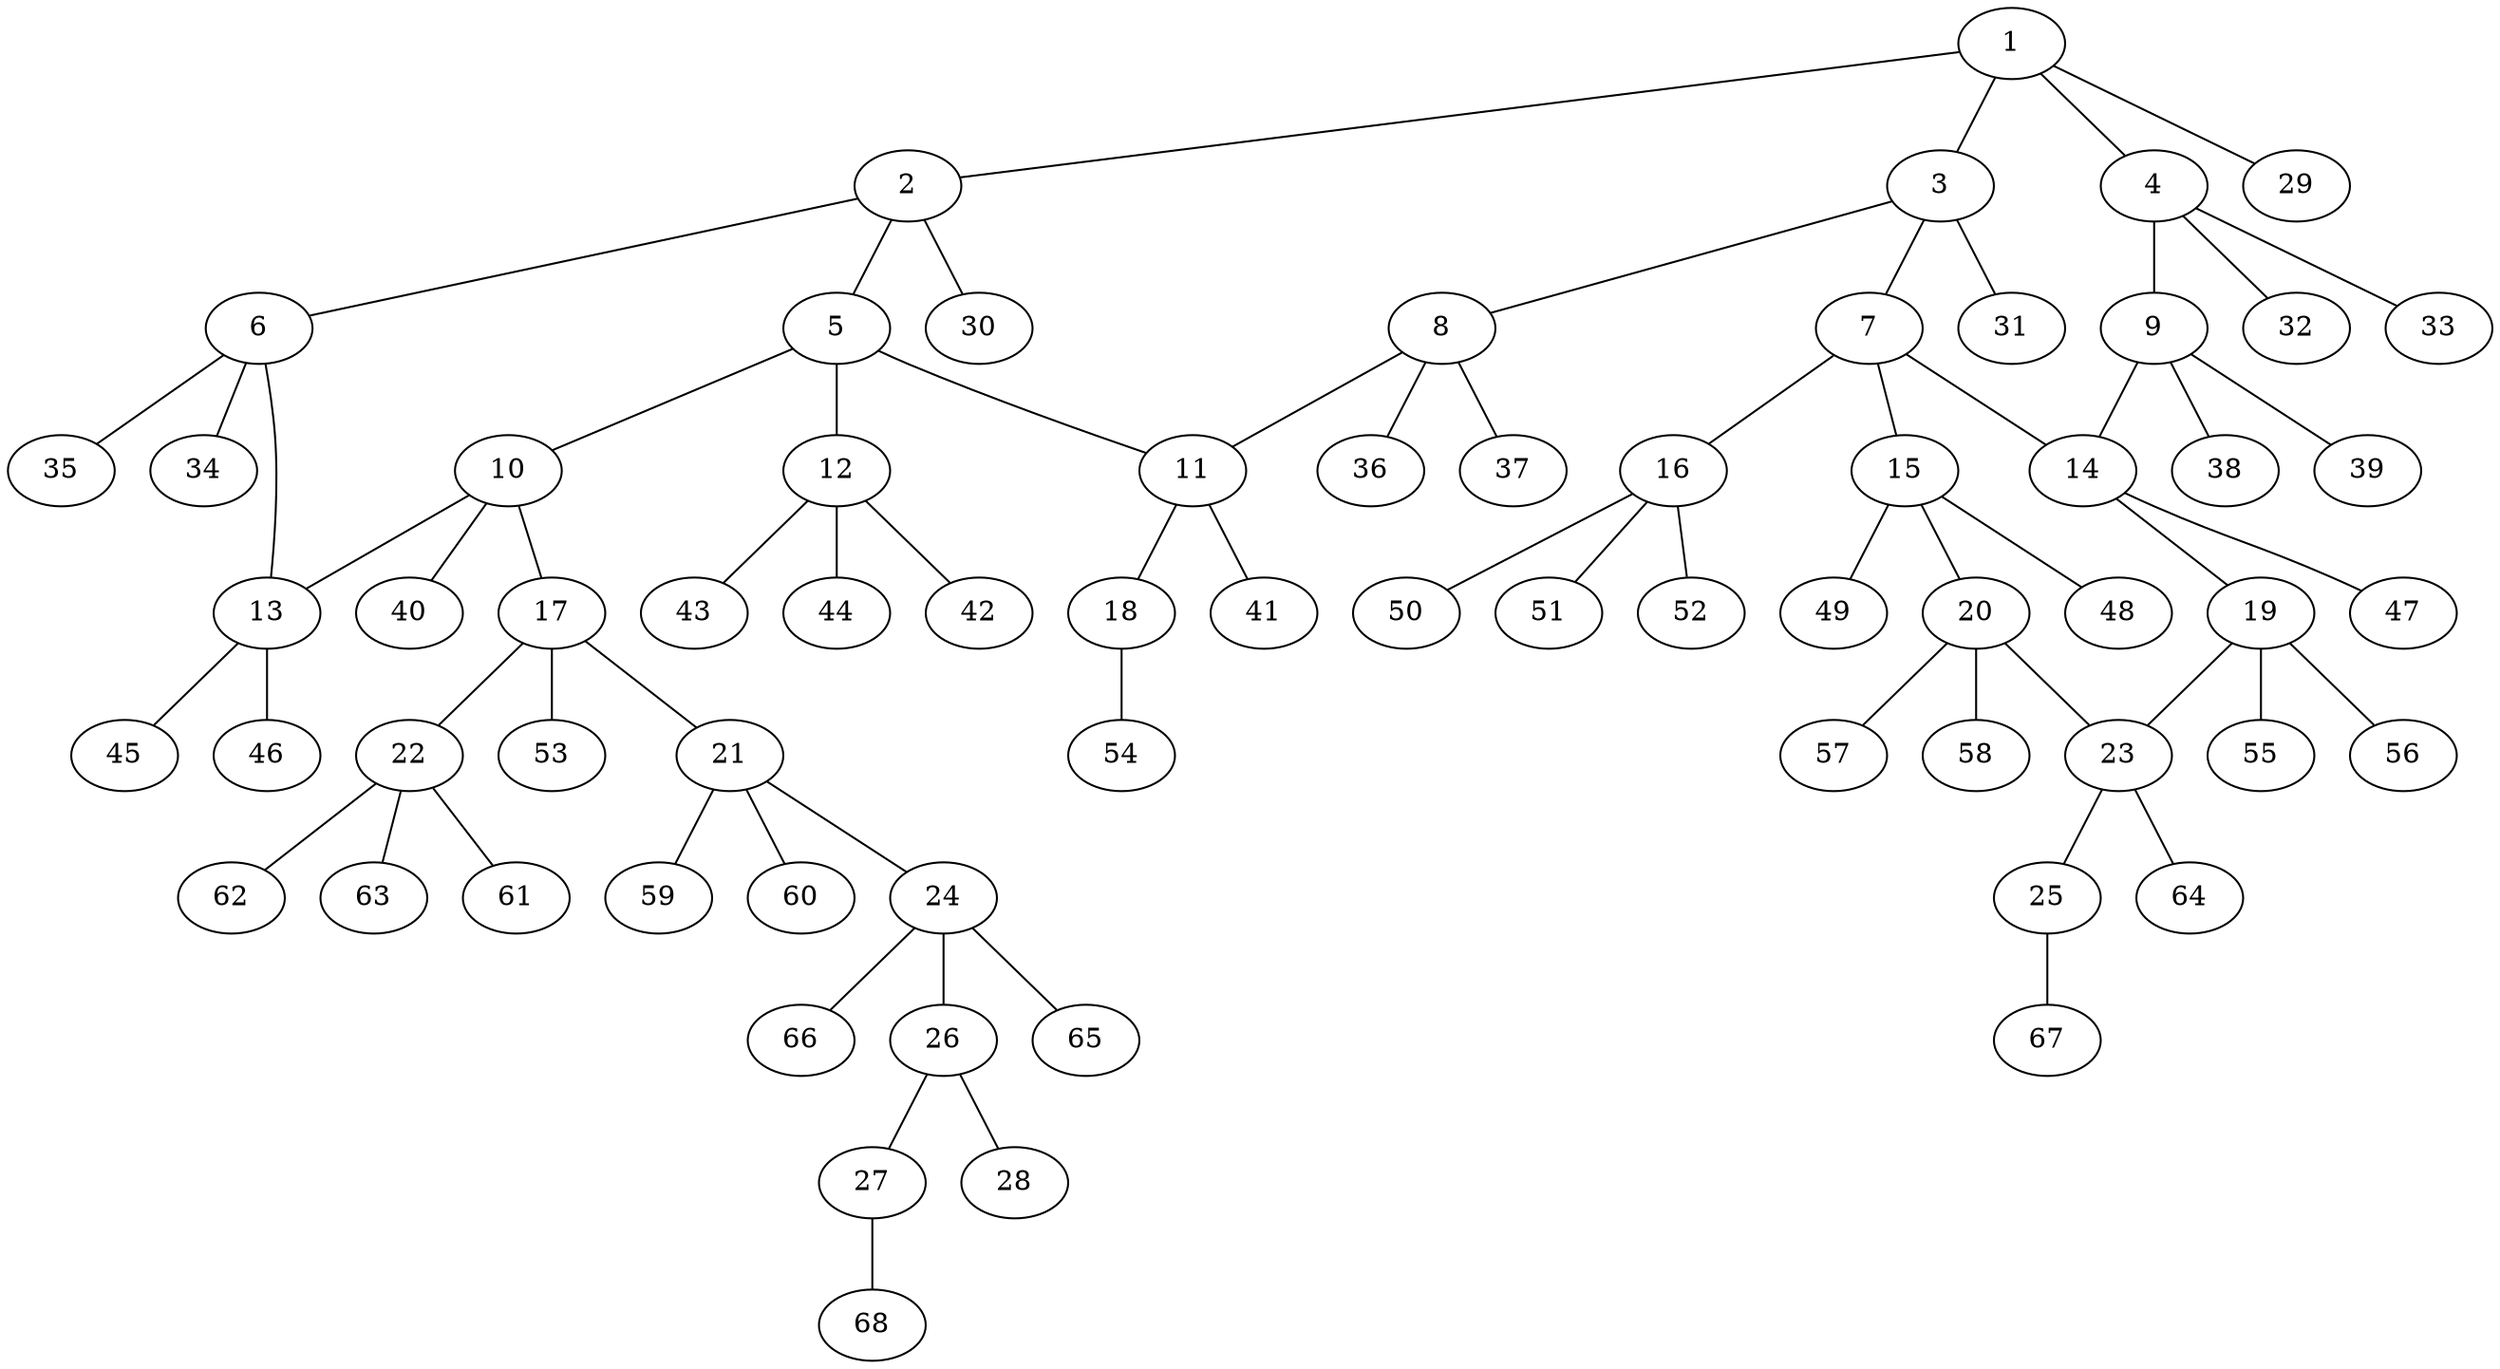 graph molecule_2197 {
	1	 [chem=C];
	2	 [chem=C];
	1 -- 2	 [valence=1];
	3	 [chem=C];
	1 -- 3	 [valence=1];
	4	 [chem=C];
	1 -- 4	 [valence=1];
	29	 [chem=H];
	1 -- 29	 [valence=1];
	5	 [chem=C];
	2 -- 5	 [valence=1];
	6	 [chem=C];
	2 -- 6	 [valence=1];
	30	 [chem=H];
	2 -- 30	 [valence=1];
	7	 [chem=C];
	3 -- 7	 [valence=1];
	8	 [chem=C];
	3 -- 8	 [valence=1];
	31	 [chem=H];
	3 -- 31	 [valence=1];
	9	 [chem=C];
	4 -- 9	 [valence=1];
	32	 [chem=H];
	4 -- 32	 [valence=1];
	33	 [chem=H];
	4 -- 33	 [valence=1];
	10	 [chem=C];
	5 -- 10	 [valence=1];
	11	 [chem=C];
	5 -- 11	 [valence=1];
	12	 [chem=C];
	5 -- 12	 [valence=1];
	13	 [chem=C];
	6 -- 13	 [valence=1];
	34	 [chem=H];
	6 -- 34	 [valence=1];
	35	 [chem=H];
	6 -- 35	 [valence=1];
	14	 [chem=C];
	7 -- 14	 [valence=1];
	15	 [chem=C];
	7 -- 15	 [valence=1];
	16	 [chem=C];
	7 -- 16	 [valence=1];
	8 -- 11	 [valence=1];
	36	 [chem=H];
	8 -- 36	 [valence=1];
	37	 [chem=H];
	8 -- 37	 [valence=1];
	9 -- 14	 [valence=1];
	38	 [chem=H];
	9 -- 38	 [valence=1];
	39	 [chem=H];
	9 -- 39	 [valence=1];
	10 -- 13	 [valence=1];
	17	 [chem=C];
	10 -- 17	 [valence=1];
	40	 [chem=H];
	10 -- 40	 [valence=1];
	18	 [chem=O];
	11 -- 18	 [valence=1];
	41	 [chem=H];
	11 -- 41	 [valence=1];
	42	 [chem=H];
	12 -- 42	 [valence=1];
	43	 [chem=H];
	12 -- 43	 [valence=1];
	44	 [chem=H];
	12 -- 44	 [valence=1];
	45	 [chem=H];
	13 -- 45	 [valence=1];
	46	 [chem=H];
	13 -- 46	 [valence=1];
	19	 [chem=C];
	14 -- 19	 [valence=1];
	47	 [chem=H];
	14 -- 47	 [valence=1];
	20	 [chem=C];
	15 -- 20	 [valence=1];
	48	 [chem=H];
	15 -- 48	 [valence=1];
	49	 [chem=H];
	15 -- 49	 [valence=1];
	50	 [chem=H];
	16 -- 50	 [valence=1];
	51	 [chem=H];
	16 -- 51	 [valence=1];
	52	 [chem=H];
	16 -- 52	 [valence=1];
	21	 [chem=C];
	17 -- 21	 [valence=1];
	22	 [chem=C];
	17 -- 22	 [valence=1];
	53	 [chem=H];
	17 -- 53	 [valence=1];
	54	 [chem=H];
	18 -- 54	 [valence=1];
	23	 [chem=C];
	19 -- 23	 [valence=1];
	55	 [chem=H];
	19 -- 55	 [valence=1];
	56	 [chem=H];
	19 -- 56	 [valence=1];
	20 -- 23	 [valence=1];
	57	 [chem=H];
	20 -- 57	 [valence=1];
	58	 [chem=H];
	20 -- 58	 [valence=1];
	24	 [chem=C];
	21 -- 24	 [valence=1];
	59	 [chem=H];
	21 -- 59	 [valence=1];
	60	 [chem=H];
	21 -- 60	 [valence=1];
	61	 [chem=H];
	22 -- 61	 [valence=1];
	62	 [chem=H];
	22 -- 62	 [valence=1];
	63	 [chem=H];
	22 -- 63	 [valence=1];
	25	 [chem=O];
	23 -- 25	 [valence=1];
	64	 [chem=H];
	23 -- 64	 [valence=1];
	26	 [chem=C];
	24 -- 26	 [valence=1];
	65	 [chem=H];
	24 -- 65	 [valence=1];
	66	 [chem=H];
	24 -- 66	 [valence=1];
	67	 [chem=H];
	25 -- 67	 [valence=1];
	27	 [chem=O];
	26 -- 27	 [valence=1];
	28	 [chem=O];
	26 -- 28	 [valence=2];
	68	 [chem=H];
	27 -- 68	 [valence=1];
}
